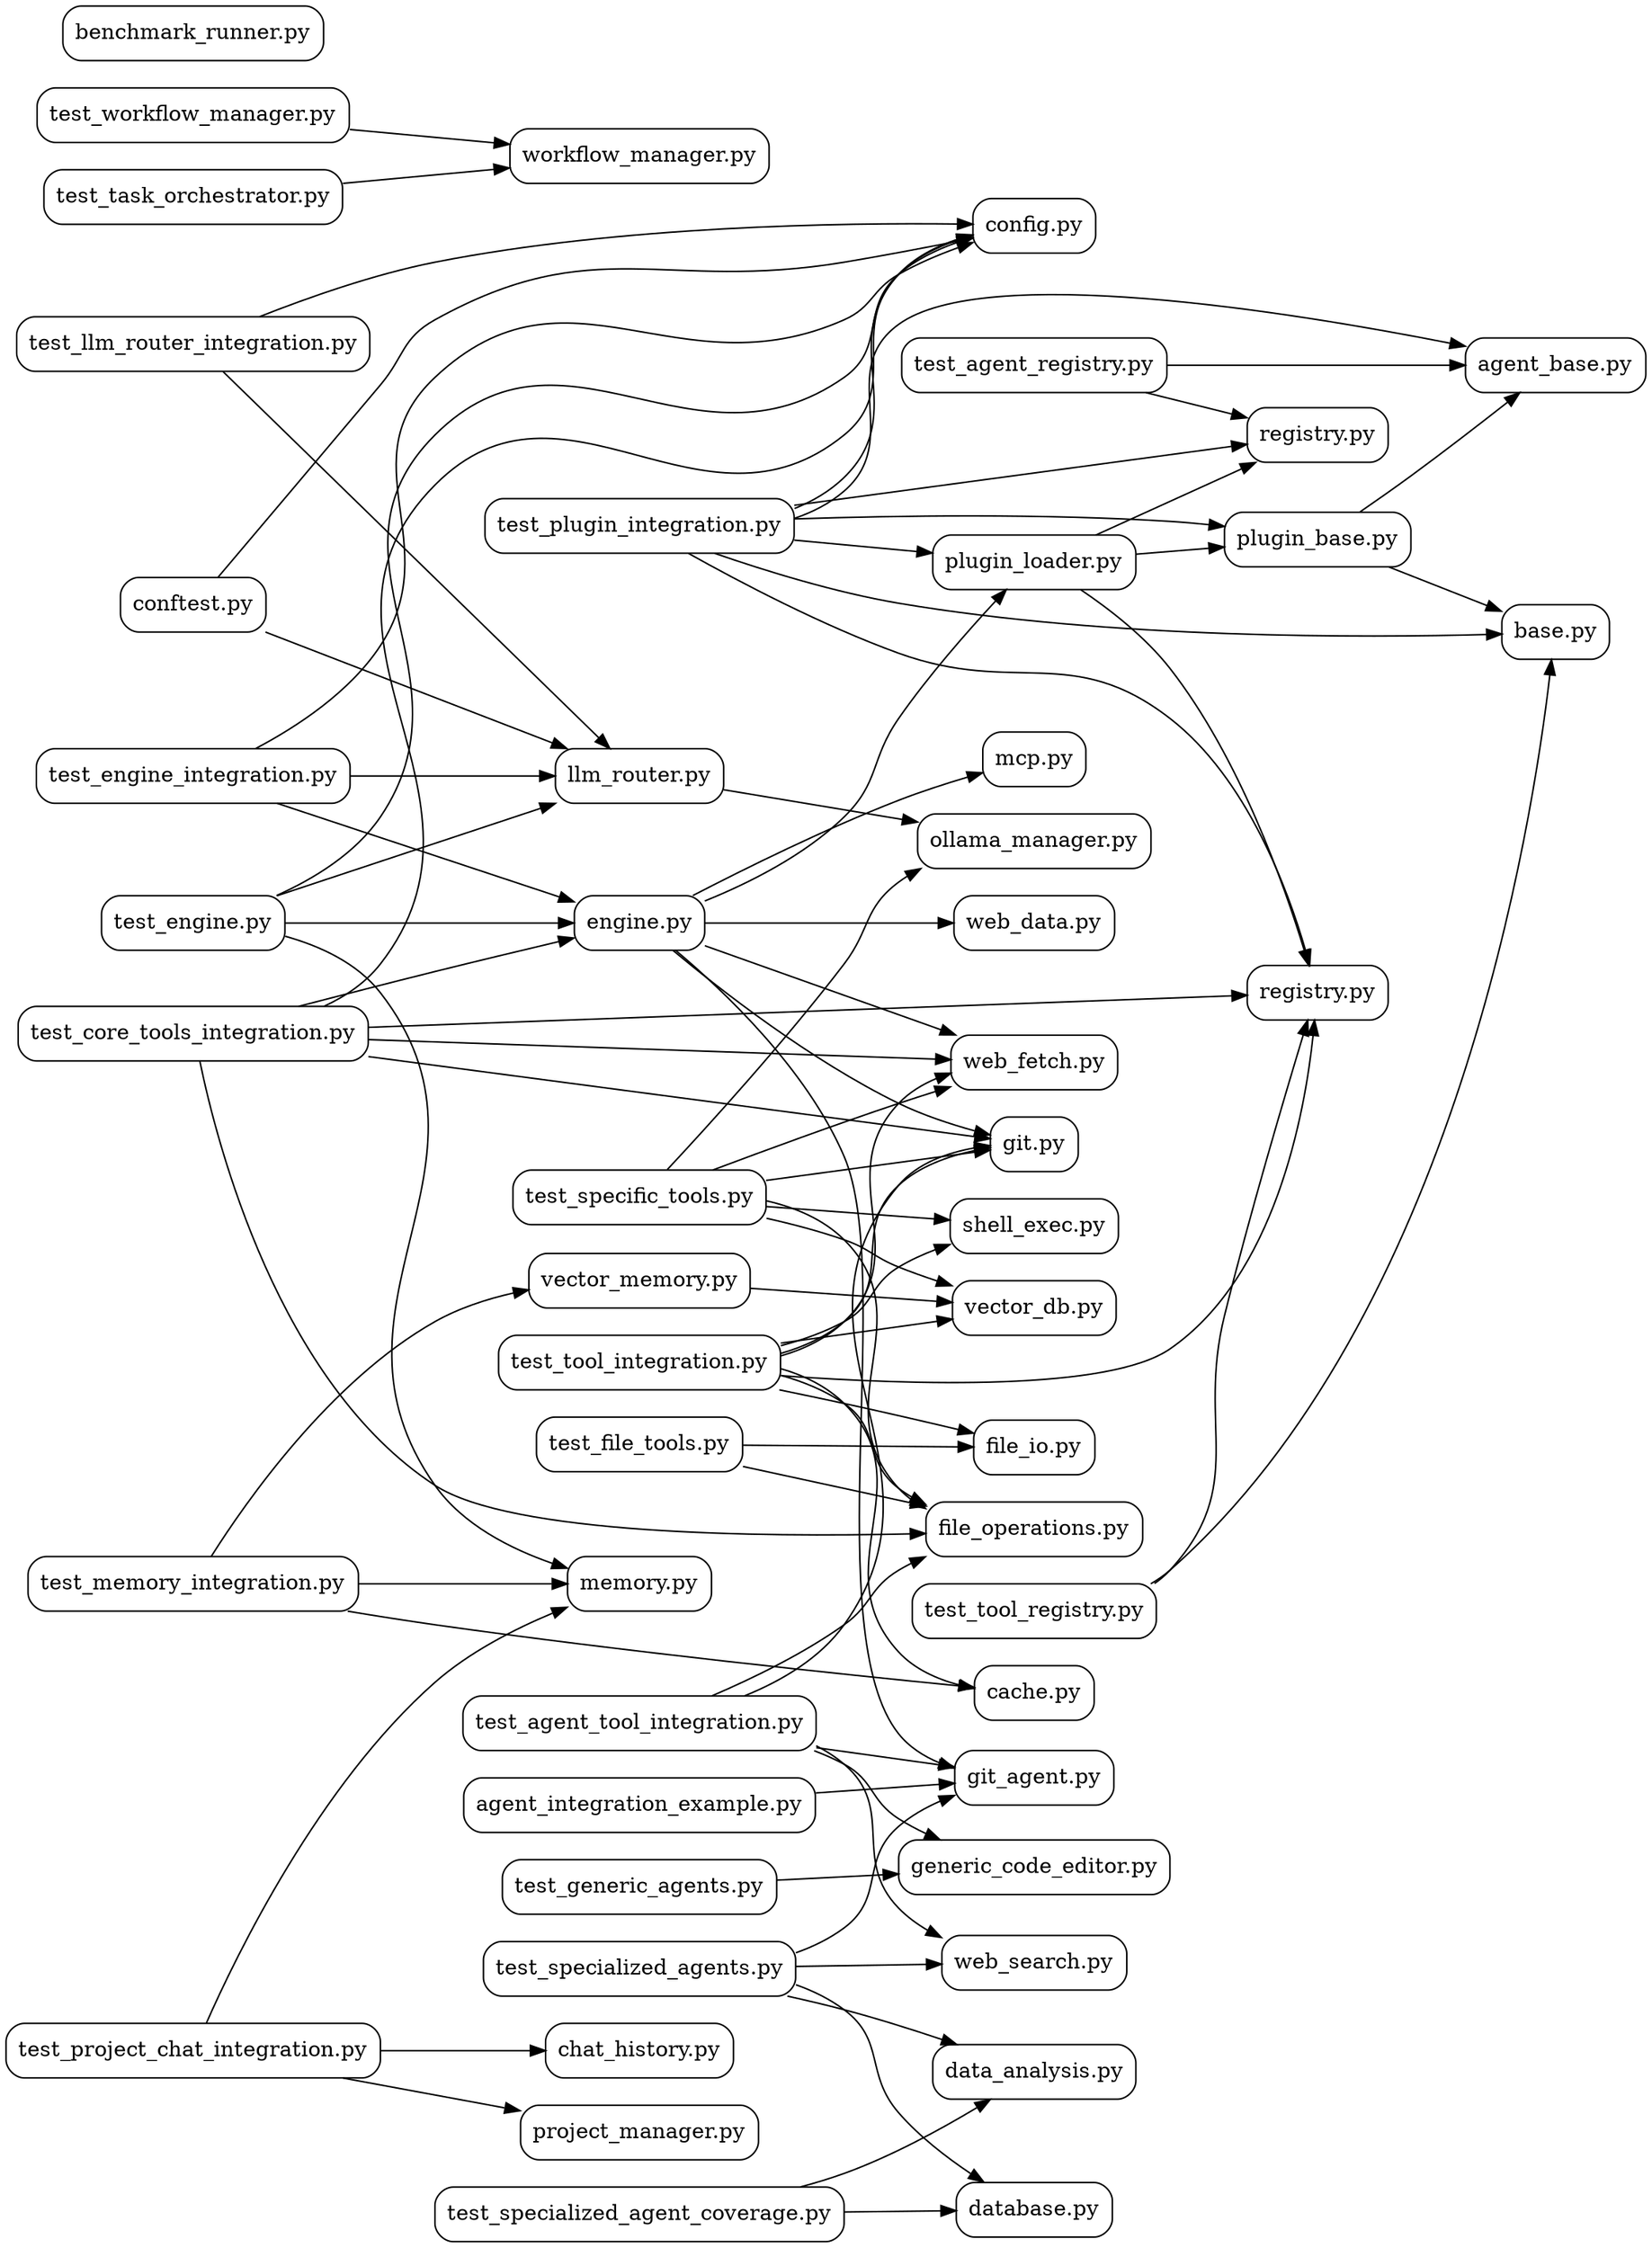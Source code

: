 digraph Dependencies {
    rankdir=LR;
    node [shape=box, style=rounded];
    
    "tests/integration/plugins/test_plugin_integration.py" [label="test_plugin_integration.py"];
    "orchestration/workflows/workflow_manager.py" [label="workflow_manager.py"];
    "core/project_manager.py" [label="project_manager.py"];
    "agents/data_analysis.py" [label="data_analysis.py"];
    "tools/file_io.py" [label="file_io.py"];
    "tests/unit/agents/test_agent_registry.py" [label="test_agent_registry.py"];
    "tools/web_fetch.py" [label="web_fetch.py"];
    "tests/integration/core/test_llm_router_integration.py" [label="test_llm_router_integration.py"];
    "tools/git.py" [label="git.py"];
    ".project/examples/agent_integration_example.py" [label="agent_integration_example.py"];
    "tools/ollama_manager.py" [label="ollama_manager.py"];
    "tests/unit/tools/test_specific_tools.py" [label="test_specific_tools.py"];
    "tests/integration/tools/test_tool_integration.py" [label="test_tool_integration.py"];
    "core/config.py" [label="config.py"];
    "core/memory.py" [label="memory.py"];
    "core/engine.py" [label="engine.py"];
    "tools/mcp.py" [label="mcp.py"];
    "tests/unit/orchestration/test_workflow_manager.py" [label="test_workflow_manager.py"];
    "tests/conftest.py" [label="conftest.py"];
    "agents/web_data.py" [label="web_data.py"];
    "agents/web_search.py" [label="web_search.py"];
    "tests/integration/agents/test_agent_tool_integration.py" [label="test_agent_tool_integration.py"];
    "tools/base.py" [label="base.py"];
    "tests/integration/core/test_core_tools_integration.py" [label="test_core_tools_integration.py"];
    "tools/registry.py" [label="registry.py"];
    "tests/unit/agents/test_specialized_agents.py" [label="test_specialized_agents.py"];
    "core/vector_memory.py" [label="vector_memory.py"];
    "agents/registry.py" [label="registry.py"];
    "tests/integration/core/test_memory_integration.py" [label="test_memory_integration.py"];
    "core/plugin_loader.py" [label="plugin_loader.py"];
    "tests/unit/core/test_engine.py" [label="test_engine.py"];
    "tools/vector_db.py" [label="vector_db.py"];
    "agents/generic/generic_code_editor.py" [label="generic_code_editor.py"];
    "tests/unit/agents/test_generic_agents.py" [label="test_generic_agents.py"];
    "tests/integration/core/test_engine_integration.py" [label="test_engine_integration.py"];
    "tools/file_operations.py" [label="file_operations.py"];
    "agents/git_agent.py" [label="git_agent.py"];
    "benchmarks/benchmark_runner.py" [label="benchmark_runner.py"];
    "core/cache.py" [label="cache.py"];
    "tests/unit/tools/test_tool_registry.py" [label="test_tool_registry.py"];
    "tests/integration/test_project_chat_integration.py" [label="test_project_chat_integration.py"];
    "core/chat_history.py" [label="chat_history.py"];
    "tests/unit/orchestration/test_task_orchestrator.py" [label="test_task_orchestrator.py"];
    "tests/unit/tools/test_file_tools.py" [label="test_file_tools.py"];
    "tools/shell_exec.py" [label="shell_exec.py"];
    "agents/database.py" [label="database.py"];
    "tests/unit/agents/test_specialized_agent_coverage.py" [label="test_specialized_agent_coverage.py"];
    "core/plugin_base.py" [label="plugin_base.py"];
    "core/llm_router.py" [label="llm_router.py"];
    "agents/base/agent_base.py" [label="agent_base.py"];
    "tests/integration/plugins/test_plugin_integration.py" -> "core/plugin_loader.py";
    "tests/integration/plugins/test_plugin_integration.py" -> "tools/registry.py";
    "tests/integration/plugins/test_plugin_integration.py" -> "core/config.py";
    "tests/integration/plugins/test_plugin_integration.py" -> "tools/base.py";
    "tests/integration/plugins/test_plugin_integration.py" -> "core/plugin_base.py";
    "tests/integration/plugins/test_plugin_integration.py" -> "agents/registry.py";
    "tests/integration/plugins/test_plugin_integration.py" -> "agents/base/agent_base.py";
    "tests/unit/agents/test_agent_registry.py" -> "agents/registry.py";
    "tests/unit/agents/test_agent_registry.py" -> "agents/base/agent_base.py";
    "tests/integration/core/test_llm_router_integration.py" -> "core/config.py";
    "tests/integration/core/test_llm_router_integration.py" -> "core/llm_router.py";
    ".project/examples/agent_integration_example.py" -> "agents/git_agent.py";
    "tests/unit/tools/test_specific_tools.py" -> "tools/ollama_manager.py";
    "tests/unit/tools/test_specific_tools.py" -> "tools/vector_db.py";
    "tests/unit/tools/test_specific_tools.py" -> "tools/file_operations.py";
    "tests/unit/tools/test_specific_tools.py" -> "tools/shell_exec.py";
    "tests/unit/tools/test_specific_tools.py" -> "tools/web_fetch.py";
    "tests/unit/tools/test_specific_tools.py" -> "tools/git.py";
    "tests/integration/tools/test_tool_integration.py" -> "core/cache.py";
    "tests/integration/tools/test_tool_integration.py" -> "tools/vector_db.py";
    "tests/integration/tools/test_tool_integration.py" -> "tools/git.py";
    "tests/integration/tools/test_tool_integration.py" -> "tools/shell_exec.py";
    "tests/integration/tools/test_tool_integration.py" -> "tools/file_io.py";
    "tests/integration/tools/test_tool_integration.py" -> "tools/web_fetch.py";
    "tests/integration/tools/test_tool_integration.py" -> "tools/file_operations.py";
    "tests/integration/tools/test_tool_integration.py" -> "tools/registry.py";
    "core/engine.py" -> "core/plugin_loader.py";
    "core/engine.py" -> "tools/mcp.py";
    "core/engine.py" -> "agents/web_data.py";
    "core/engine.py" -> "tools/web_fetch.py";
    "core/engine.py" -> "tools/git.py";
    "core/engine.py" -> "agents/git_agent.py";
    "tests/unit/orchestration/test_workflow_manager.py" -> "orchestration/workflows/workflow_manager.py";
    "tests/conftest.py" -> "core/config.py";
    "tests/conftest.py" -> "core/llm_router.py";
    "tests/integration/agents/test_agent_tool_integration.py" -> "agents/generic/generic_code_editor.py";
    "tests/integration/agents/test_agent_tool_integration.py" -> "tools/file_operations.py";
    "tests/integration/agents/test_agent_tool_integration.py" -> "agents/web_search.py";
    "tests/integration/agents/test_agent_tool_integration.py" -> "tools/git.py";
    "tests/integration/agents/test_agent_tool_integration.py" -> "agents/git_agent.py";
    "tests/integration/core/test_core_tools_integration.py" -> "core/config.py";
    "tests/integration/core/test_core_tools_integration.py" -> "tools/file_operations.py";
    "tests/integration/core/test_core_tools_integration.py" -> "core/engine.py";
    "tests/integration/core/test_core_tools_integration.py" -> "tools/web_fetch.py";
    "tests/integration/core/test_core_tools_integration.py" -> "tools/git.py";
    "tests/integration/core/test_core_tools_integration.py" -> "tools/registry.py";
    "tests/unit/agents/test_specialized_agents.py" -> "agents/data_analysis.py";
    "tests/unit/agents/test_specialized_agents.py" -> "agents/web_search.py";
    "tests/unit/agents/test_specialized_agents.py" -> "agents/git_agent.py";
    "tests/unit/agents/test_specialized_agents.py" -> "agents/database.py";
    "core/vector_memory.py" -> "tools/vector_db.py";
    "tests/integration/core/test_memory_integration.py" -> "core/memory.py";
    "tests/integration/core/test_memory_integration.py" -> "core/vector_memory.py";
    "tests/integration/core/test_memory_integration.py" -> "core/cache.py";
    "core/plugin_loader.py" -> "agents/registry.py";
    "core/plugin_loader.py" -> "tools/registry.py";
    "core/plugin_loader.py" -> "core/plugin_base.py";
    "tests/unit/core/test_engine.py" -> "core/config.py";
    "tests/unit/core/test_engine.py" -> "core/engine.py";
    "tests/unit/core/test_engine.py" -> "core/llm_router.py";
    "tests/unit/core/test_engine.py" -> "core/memory.py";
    "tests/unit/agents/test_generic_agents.py" -> "agents/generic/generic_code_editor.py";
    "tests/integration/core/test_engine_integration.py" -> "core/config.py";
    "tests/integration/core/test_engine_integration.py" -> "core/engine.py";
    "tests/integration/core/test_engine_integration.py" -> "core/llm_router.py";
    "tests/unit/tools/test_tool_registry.py" -> "tools/registry.py";
    "tests/unit/tools/test_tool_registry.py" -> "tools/base.py";
    "tests/integration/test_project_chat_integration.py" -> "core/memory.py";
    "tests/integration/test_project_chat_integration.py" -> "core/chat_history.py";
    "tests/integration/test_project_chat_integration.py" -> "core/project_manager.py";
    "tests/unit/orchestration/test_task_orchestrator.py" -> "orchestration/workflows/workflow_manager.py";
    "tests/unit/tools/test_file_tools.py" -> "tools/file_io.py";
    "tests/unit/tools/test_file_tools.py" -> "tools/file_operations.py";
    "tests/unit/agents/test_specialized_agent_coverage.py" -> "agents/data_analysis.py";
    "tests/unit/agents/test_specialized_agent_coverage.py" -> "agents/database.py";
    "core/plugin_base.py" -> "tools/base.py";
    "core/plugin_base.py" -> "agents/base/agent_base.py";
    "core/llm_router.py" -> "tools/ollama_manager.py";
}
